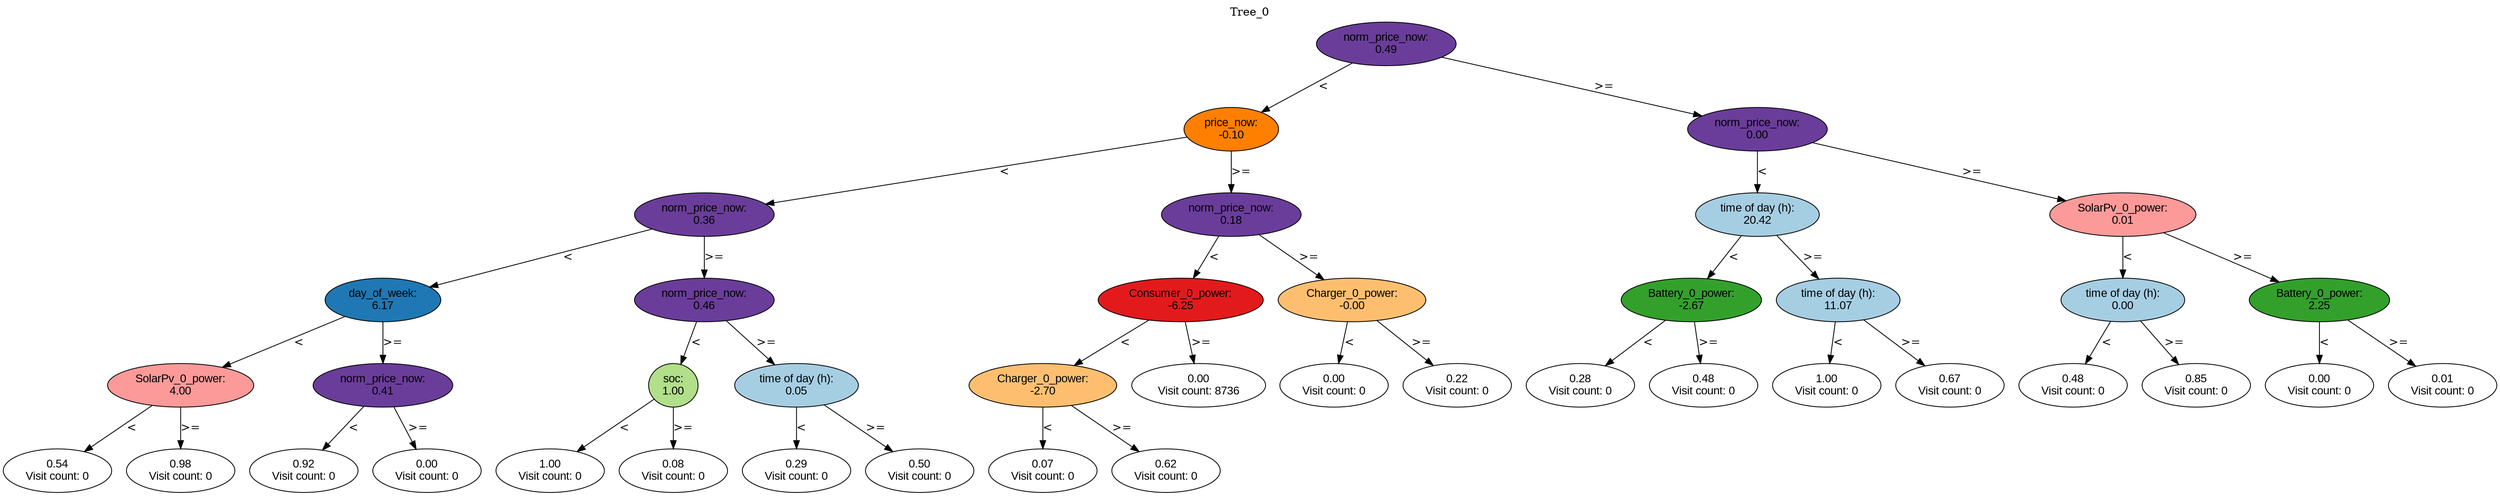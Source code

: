 digraph BST {
    node [fontname="Arial" style=filled colorscheme=paired12];
    0 [ label = "norm_price_now:
0.49" fillcolor=10];
    1 [ label = "price_now:
-0.10" fillcolor=8];
    2 [ label = "norm_price_now:
0.36" fillcolor=10];
    3 [ label = "day_of_week:
6.17" fillcolor=2];
    4 [ label = "SolarPv_0_power:
4.00" fillcolor=5];
    5 [ label = "0.54
Visit count: 0" fillcolor=white];
    6 [ label = "0.98
Visit count: 0" fillcolor=white];
    7 [ label = "norm_price_now:
0.41" fillcolor=10];
    8 [ label = "0.92
Visit count: 0" fillcolor=white];
    9 [ label = "0.00
Visit count: 0" fillcolor=white];
    10 [ label = "norm_price_now:
0.46" fillcolor=10];
    11 [ label = "soc:
1.00" fillcolor=3];
    12 [ label = "1.00
Visit count: 0" fillcolor=white];
    13 [ label = "0.08
Visit count: 0" fillcolor=white];
    14 [ label = "time of day (h):
0.05" fillcolor=1];
    15 [ label = "0.29
Visit count: 0" fillcolor=white];
    16 [ label = "0.50
Visit count: 0" fillcolor=white];
    17 [ label = "norm_price_now:
0.18" fillcolor=10];
    18 [ label = "Consumer_0_power:
-6.25" fillcolor=6];
    19 [ label = "Charger_0_power:
-2.70" fillcolor=7];
    20 [ label = "0.07
Visit count: 0" fillcolor=white];
    21 [ label = "0.62
Visit count: 0" fillcolor=white];
    22 [ label = "0.00
Visit count: 8736" fillcolor=white];
    23 [ label = "Charger_0_power:
-0.00" fillcolor=7];
    24 [ label = "0.00
Visit count: 0" fillcolor=white];
    25 [ label = "0.22
Visit count: 0" fillcolor=white];
    26 [ label = "norm_price_now:
0.00" fillcolor=10];
    27 [ label = "time of day (h):
20.42" fillcolor=1];
    28 [ label = "Battery_0_power:
-2.67" fillcolor=4];
    29 [ label = "0.28
Visit count: 0" fillcolor=white];
    30 [ label = "0.48
Visit count: 0" fillcolor=white];
    31 [ label = "time of day (h):
11.07" fillcolor=1];
    32 [ label = "1.00
Visit count: 0" fillcolor=white];
    33 [ label = "0.67
Visit count: 0" fillcolor=white];
    34 [ label = "SolarPv_0_power:
0.01" fillcolor=5];
    35 [ label = "time of day (h):
0.00" fillcolor=1];
    36 [ label = "0.48
Visit count: 0" fillcolor=white];
    37 [ label = "0.85
Visit count: 0" fillcolor=white];
    38 [ label = "Battery_0_power:
2.25" fillcolor=4];
    39 [ label = "0.00
Visit count: 0" fillcolor=white];
    40 [ label = "0.01
Visit count: 0" fillcolor=white];

    0  -> 1[ label = "<"];
    0  -> 26[ label = ">="];
    1  -> 2[ label = "<"];
    1  -> 17[ label = ">="];
    2  -> 3[ label = "<"];
    2  -> 10[ label = ">="];
    3  -> 4[ label = "<"];
    3  -> 7[ label = ">="];
    4  -> 5[ label = "<"];
    4  -> 6[ label = ">="];
    7  -> 8[ label = "<"];
    7  -> 9[ label = ">="];
    10  -> 11[ label = "<"];
    10  -> 14[ label = ">="];
    11  -> 12[ label = "<"];
    11  -> 13[ label = ">="];
    14  -> 15[ label = "<"];
    14  -> 16[ label = ">="];
    17  -> 18[ label = "<"];
    17  -> 23[ label = ">="];
    18  -> 19[ label = "<"];
    18  -> 22[ label = ">="];
    19  -> 20[ label = "<"];
    19  -> 21[ label = ">="];
    23  -> 24[ label = "<"];
    23  -> 25[ label = ">="];
    26  -> 27[ label = "<"];
    26  -> 34[ label = ">="];
    27  -> 28[ label = "<"];
    27  -> 31[ label = ">="];
    28  -> 29[ label = "<"];
    28  -> 30[ label = ">="];
    31  -> 32[ label = "<"];
    31  -> 33[ label = ">="];
    34  -> 35[ label = "<"];
    34  -> 38[ label = ">="];
    35  -> 36[ label = "<"];
    35  -> 37[ label = ">="];
    38  -> 39[ label = "<"];
    38  -> 40[ label = ">="];

    labelloc="t";
    label="Tree_0";
}
